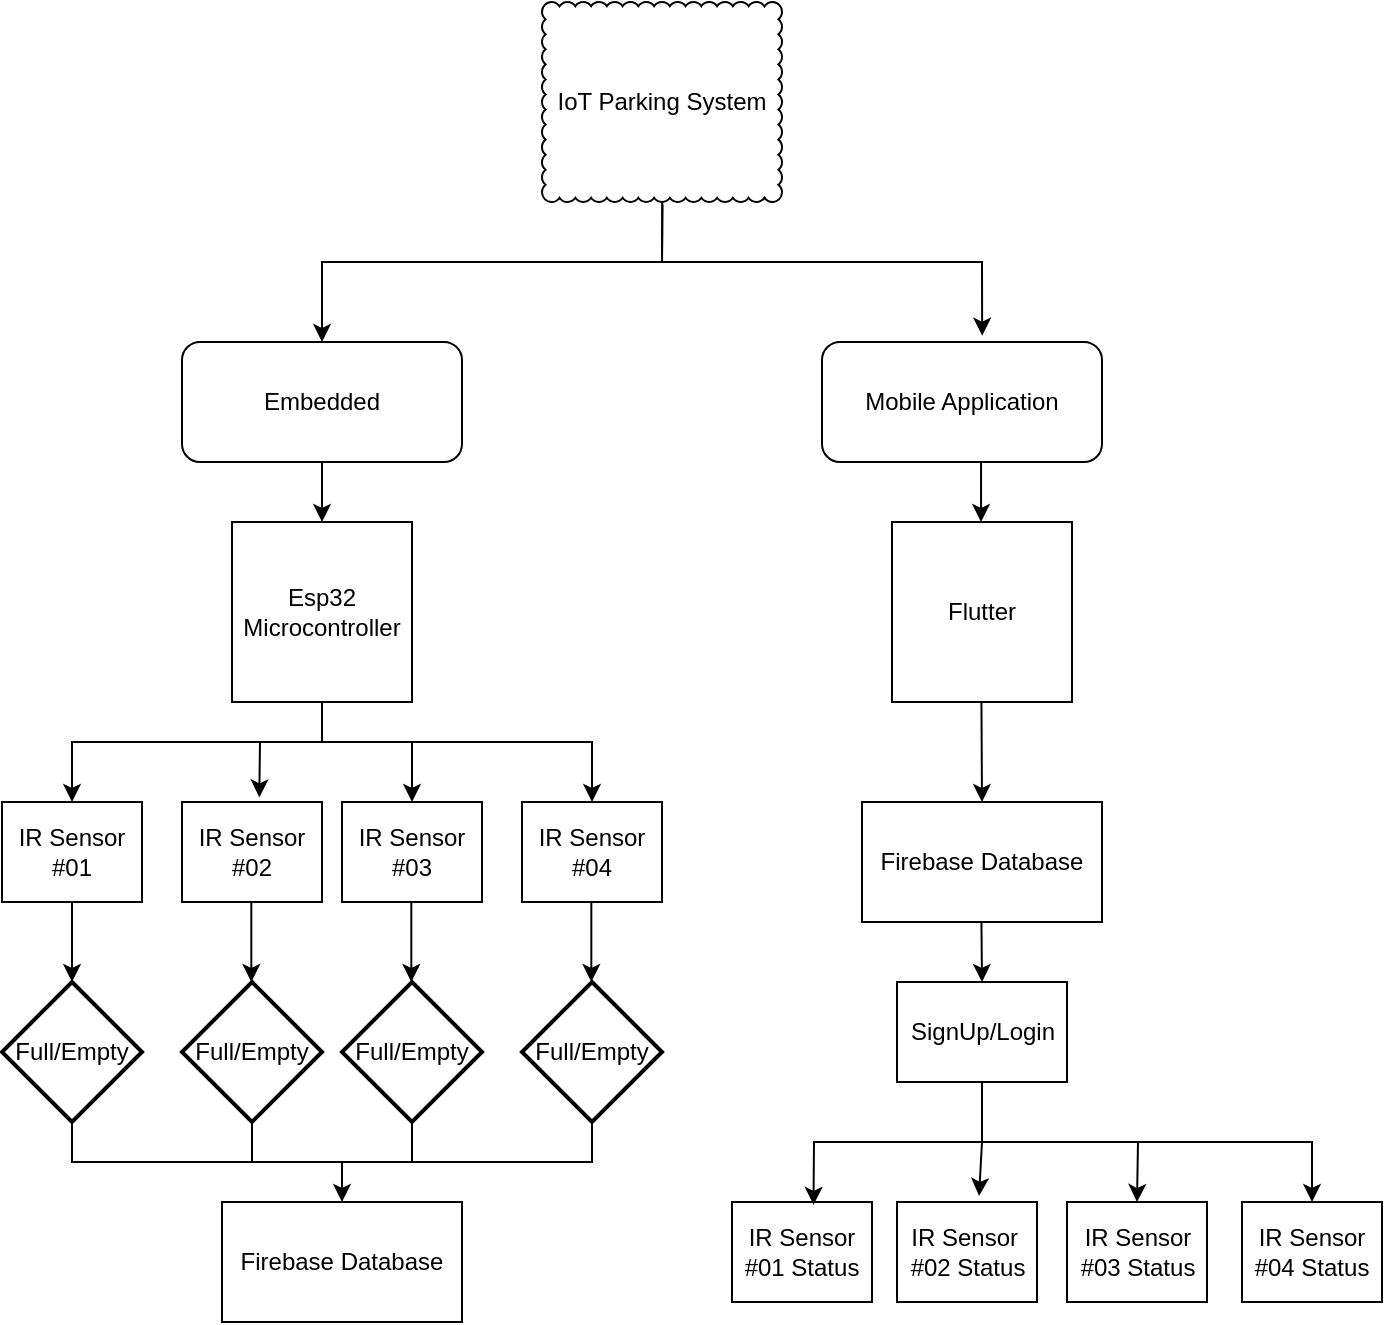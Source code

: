 <mxfile version="20.8.23" type="device"><diagram name="Page-1" id="OdhXuQg_0V4_k_YCry3O"><mxGraphModel dx="796" dy="446" grid="1" gridSize="10" guides="1" tooltips="1" connect="1" arrows="1" fold="1" page="1" pageScale="1" pageWidth="850" pageHeight="1100" math="0" shadow="0"><root><mxCell id="0"/><mxCell id="1" parent="0"/><mxCell id="RBqbQ2PzQJoSdb2UDarm-1" value="Embedded" style="rounded=1;whiteSpace=wrap;html=1;" vertex="1" parent="1"><mxGeometry x="160" y="240" width="140" height="60" as="geometry"/></mxCell><mxCell id="RBqbQ2PzQJoSdb2UDarm-7" value="IoT Parking System" style="whiteSpace=wrap;html=1;shape=mxgraph.basic.cloud_rect" vertex="1" parent="1"><mxGeometry x="340" y="70" width="120" height="100" as="geometry"/></mxCell><mxCell id="RBqbQ2PzQJoSdb2UDarm-15" value="Esp32 Microcontroller" style="whiteSpace=wrap;html=1;aspect=fixed;" vertex="1" parent="1"><mxGeometry x="185" y="330" width="90" height="90" as="geometry"/></mxCell><mxCell id="RBqbQ2PzQJoSdb2UDarm-22" value="Full/Empty" style="strokeWidth=2;html=1;shape=mxgraph.flowchart.decision;whiteSpace=wrap;" vertex="1" parent="1"><mxGeometry x="70" y="560" width="70" height="70" as="geometry"/></mxCell><mxCell id="RBqbQ2PzQJoSdb2UDarm-34" value="Mobile Application" style="rounded=1;whiteSpace=wrap;html=1;" vertex="1" parent="1"><mxGeometry x="480" y="240" width="140" height="60" as="geometry"/></mxCell><mxCell id="RBqbQ2PzQJoSdb2UDarm-38" value="Full/Empty" style="strokeWidth=2;html=1;shape=mxgraph.flowchart.decision;whiteSpace=wrap;" vertex="1" parent="1"><mxGeometry x="160" y="560" width="70" height="70" as="geometry"/></mxCell><mxCell id="RBqbQ2PzQJoSdb2UDarm-39" value="Full/Empty" style="strokeWidth=2;html=1;shape=mxgraph.flowchart.decision;whiteSpace=wrap;" vertex="1" parent="1"><mxGeometry x="240" y="560" width="70" height="70" as="geometry"/></mxCell><mxCell id="RBqbQ2PzQJoSdb2UDarm-40" value="Full/Empty" style="strokeWidth=2;html=1;shape=mxgraph.flowchart.decision;whiteSpace=wrap;" vertex="1" parent="1"><mxGeometry x="330" y="560" width="70" height="70" as="geometry"/></mxCell><mxCell id="RBqbQ2PzQJoSdb2UDarm-43" value="Flutter" style="whiteSpace=wrap;html=1;aspect=fixed;" vertex="1" parent="1"><mxGeometry x="515" y="330" width="90" height="90" as="geometry"/></mxCell><mxCell id="RBqbQ2PzQJoSdb2UDarm-49" value="Firebase Database" style="rounded=0;whiteSpace=wrap;html=1;" vertex="1" parent="1"><mxGeometry x="180" y="670" width="120" height="60" as="geometry"/></mxCell><mxCell id="RBqbQ2PzQJoSdb2UDarm-50" value="IR Sensor #01" style="rounded=0;whiteSpace=wrap;html=1;" vertex="1" parent="1"><mxGeometry x="70" y="470" width="70" height="50" as="geometry"/></mxCell><mxCell id="RBqbQ2PzQJoSdb2UDarm-52" value="IR Sensor #02" style="rounded=0;whiteSpace=wrap;html=1;" vertex="1" parent="1"><mxGeometry x="160" y="470" width="70" height="50" as="geometry"/></mxCell><mxCell id="RBqbQ2PzQJoSdb2UDarm-53" value="IR Sensor #03" style="rounded=0;whiteSpace=wrap;html=1;" vertex="1" parent="1"><mxGeometry x="240" y="470" width="70" height="50" as="geometry"/></mxCell><mxCell id="RBqbQ2PzQJoSdb2UDarm-54" value="IR Sensor #04" style="rounded=0;whiteSpace=wrap;html=1;" vertex="1" parent="1"><mxGeometry x="330" y="470" width="70" height="50" as="geometry"/></mxCell><mxCell id="RBqbQ2PzQJoSdb2UDarm-56" value="SignUp/Login" style="rounded=0;whiteSpace=wrap;html=1;" vertex="1" parent="1"><mxGeometry x="517.5" y="560" width="85" height="50" as="geometry"/></mxCell><mxCell id="RBqbQ2PzQJoSdb2UDarm-58" value="Firebase Database" style="rounded=0;whiteSpace=wrap;html=1;" vertex="1" parent="1"><mxGeometry x="500" y="470" width="120" height="60" as="geometry"/></mxCell><mxCell id="RBqbQ2PzQJoSdb2UDarm-60" value="IR Sensor #01 Status" style="rounded=0;whiteSpace=wrap;html=1;" vertex="1" parent="1"><mxGeometry x="435" y="670" width="70" height="50" as="geometry"/></mxCell><mxCell id="RBqbQ2PzQJoSdb2UDarm-61" value="IR Sensor&amp;nbsp; #02 Status" style="rounded=0;whiteSpace=wrap;html=1;" vertex="1" parent="1"><mxGeometry x="517.5" y="670" width="70" height="50" as="geometry"/></mxCell><mxCell id="RBqbQ2PzQJoSdb2UDarm-62" value="IR Sensor #03 Status" style="rounded=0;whiteSpace=wrap;html=1;" vertex="1" parent="1"><mxGeometry x="602.5" y="670" width="70" height="50" as="geometry"/></mxCell><mxCell id="RBqbQ2PzQJoSdb2UDarm-63" value="IR Sensor #04 Status" style="rounded=0;whiteSpace=wrap;html=1;" vertex="1" parent="1"><mxGeometry x="690" y="670" width="70" height="50" as="geometry"/></mxCell><mxCell id="RBqbQ2PzQJoSdb2UDarm-71" value="" style="endArrow=classic;html=1;rounded=0;entryX=0.5;entryY=0;entryDx=0;entryDy=0;exitX=0.502;exitY=1.012;exitDx=0;exitDy=0;exitPerimeter=0;" edge="1" parent="1" source="RBqbQ2PzQJoSdb2UDarm-7" target="RBqbQ2PzQJoSdb2UDarm-1"><mxGeometry width="50" height="50" relative="1" as="geometry"><mxPoint x="400" y="180" as="sourcePoint"/><mxPoint x="340" y="250" as="targetPoint"/><Array as="points"><mxPoint x="400" y="200"/><mxPoint x="300" y="200"/><mxPoint x="230" y="200"/></Array></mxGeometry></mxCell><mxCell id="RBqbQ2PzQJoSdb2UDarm-72" value="" style="endArrow=classic;html=1;rounded=0;entryX=0.572;entryY=-0.053;entryDx=0;entryDy=0;exitX=0.501;exitY=0.995;exitDx=0;exitDy=0;exitPerimeter=0;entryPerimeter=0;" edge="1" parent="1" source="RBqbQ2PzQJoSdb2UDarm-7" target="RBqbQ2PzQJoSdb2UDarm-34"><mxGeometry width="50" height="50" relative="1" as="geometry"><mxPoint x="410" y="181" as="sourcePoint"/><mxPoint x="240" y="250" as="targetPoint"/><Array as="points"><mxPoint x="400" y="200"/><mxPoint x="560" y="200"/></Array></mxGeometry></mxCell><mxCell id="RBqbQ2PzQJoSdb2UDarm-73" value="" style="endArrow=classic;html=1;rounded=0;exitX=0.5;exitY=1;exitDx=0;exitDy=0;entryX=0.5;entryY=0;entryDx=0;entryDy=0;" edge="1" parent="1" source="RBqbQ2PzQJoSdb2UDarm-1" target="RBqbQ2PzQJoSdb2UDarm-15"><mxGeometry width="50" height="50" relative="1" as="geometry"><mxPoint x="330" y="340" as="sourcePoint"/><mxPoint x="380" y="290" as="targetPoint"/></mxGeometry></mxCell><mxCell id="RBqbQ2PzQJoSdb2UDarm-76" value="" style="endArrow=classic;html=1;rounded=0;exitX=0.5;exitY=1;exitDx=0;exitDy=0;entryX=0.5;entryY=0;entryDx=0;entryDy=0;" edge="1" parent="1"><mxGeometry width="50" height="50" relative="1" as="geometry"><mxPoint x="559.52" y="300" as="sourcePoint"/><mxPoint x="559.52" y="330" as="targetPoint"/></mxGeometry></mxCell><mxCell id="RBqbQ2PzQJoSdb2UDarm-77" value="" style="endArrow=classic;html=1;rounded=0;entryX=0.5;entryY=0;entryDx=0;entryDy=0;exitX=0.5;exitY=1;exitDx=0;exitDy=0;" edge="1" parent="1" source="RBqbQ2PzQJoSdb2UDarm-15" target="RBqbQ2PzQJoSdb2UDarm-50"><mxGeometry width="50" height="50" relative="1" as="geometry"><mxPoint x="220" y="500" as="sourcePoint"/><mxPoint x="270" y="450" as="targetPoint"/><Array as="points"><mxPoint x="230" y="440"/><mxPoint x="105" y="440"/></Array></mxGeometry></mxCell><mxCell id="RBqbQ2PzQJoSdb2UDarm-78" value="" style="endArrow=classic;html=1;rounded=0;entryX=0.5;entryY=0;entryDx=0;entryDy=0;exitX=0.5;exitY=1;exitDx=0;exitDy=0;" edge="1" parent="1" source="RBqbQ2PzQJoSdb2UDarm-15" target="RBqbQ2PzQJoSdb2UDarm-54"><mxGeometry width="50" height="50" relative="1" as="geometry"><mxPoint x="240" y="430" as="sourcePoint"/><mxPoint x="115" y="480" as="targetPoint"/><Array as="points"><mxPoint x="230" y="440"/><mxPoint x="365" y="440"/></Array></mxGeometry></mxCell><mxCell id="RBqbQ2PzQJoSdb2UDarm-79" value="" style="endArrow=classic;html=1;rounded=0;entryX=0.552;entryY=-0.046;entryDx=0;entryDy=0;entryPerimeter=0;" edge="1" parent="1" target="RBqbQ2PzQJoSdb2UDarm-52"><mxGeometry width="50" height="50" relative="1" as="geometry"><mxPoint x="230" y="440" as="sourcePoint"/><mxPoint x="270" y="450" as="targetPoint"/><Array as="points"><mxPoint x="199" y="440"/></Array></mxGeometry></mxCell><mxCell id="RBqbQ2PzQJoSdb2UDarm-80" value="" style="endArrow=classic;html=1;rounded=0;entryX=0.5;entryY=0;entryDx=0;entryDy=0;" edge="1" parent="1" target="RBqbQ2PzQJoSdb2UDarm-53"><mxGeometry width="50" height="50" relative="1" as="geometry"><mxPoint x="230" y="440" as="sourcePoint"/><mxPoint x="209" y="478" as="targetPoint"/><Array as="points"><mxPoint x="275" y="440"/></Array></mxGeometry></mxCell><mxCell id="RBqbQ2PzQJoSdb2UDarm-82" value="" style="endArrow=classic;html=1;rounded=0;entryX=0.5;entryY=0;entryDx=0;entryDy=0;entryPerimeter=0;exitX=0.5;exitY=1;exitDx=0;exitDy=0;" edge="1" parent="1" source="RBqbQ2PzQJoSdb2UDarm-50" target="RBqbQ2PzQJoSdb2UDarm-22"><mxGeometry width="50" height="50" relative="1" as="geometry"><mxPoint x="90" y="620" as="sourcePoint"/><mxPoint x="140" y="570" as="targetPoint"/></mxGeometry></mxCell><mxCell id="RBqbQ2PzQJoSdb2UDarm-83" value="" style="endArrow=classic;html=1;rounded=0;entryX=0.5;entryY=0;entryDx=0;entryDy=0;entryPerimeter=0;exitX=0.5;exitY=1;exitDx=0;exitDy=0;" edge="1" parent="1"><mxGeometry width="50" height="50" relative="1" as="geometry"><mxPoint x="194.66" y="520" as="sourcePoint"/><mxPoint x="194.66" y="560" as="targetPoint"/></mxGeometry></mxCell><mxCell id="RBqbQ2PzQJoSdb2UDarm-84" value="" style="endArrow=classic;html=1;rounded=0;entryX=0.5;entryY=0;entryDx=0;entryDy=0;entryPerimeter=0;exitX=0.5;exitY=1;exitDx=0;exitDy=0;" edge="1" parent="1"><mxGeometry width="50" height="50" relative="1" as="geometry"><mxPoint x="274.66" y="520" as="sourcePoint"/><mxPoint x="274.66" y="560" as="targetPoint"/></mxGeometry></mxCell><mxCell id="RBqbQ2PzQJoSdb2UDarm-85" value="" style="endArrow=classic;html=1;rounded=0;entryX=0.5;entryY=0;entryDx=0;entryDy=0;entryPerimeter=0;exitX=0.5;exitY=1;exitDx=0;exitDy=0;" edge="1" parent="1"><mxGeometry width="50" height="50" relative="1" as="geometry"><mxPoint x="364.66" y="520" as="sourcePoint"/><mxPoint x="364.66" y="560" as="targetPoint"/></mxGeometry></mxCell><mxCell id="RBqbQ2PzQJoSdb2UDarm-86" value="" style="endArrow=classic;html=1;rounded=0;entryX=0.5;entryY=0;entryDx=0;entryDy=0;exitX=0.5;exitY=1;exitDx=0;exitDy=0;exitPerimeter=0;" edge="1" parent="1" source="RBqbQ2PzQJoSdb2UDarm-22" target="RBqbQ2PzQJoSdb2UDarm-49"><mxGeometry width="50" height="50" relative="1" as="geometry"><mxPoint x="155" y="660" as="sourcePoint"/><mxPoint x="30" y="710" as="targetPoint"/><Array as="points"><mxPoint x="105" y="650"/><mxPoint x="240" y="650"/></Array></mxGeometry></mxCell><mxCell id="RBqbQ2PzQJoSdb2UDarm-88" value="" style="endArrow=none;html=1;rounded=0;entryX=0.5;entryY=1;entryDx=0;entryDy=0;entryPerimeter=0;" edge="1" parent="1" target="RBqbQ2PzQJoSdb2UDarm-38"><mxGeometry width="50" height="50" relative="1" as="geometry"><mxPoint x="195" y="650" as="sourcePoint"/><mxPoint x="280" y="630" as="targetPoint"/></mxGeometry></mxCell><mxCell id="RBqbQ2PzQJoSdb2UDarm-89" value="" style="endArrow=none;html=1;rounded=0;entryX=0.5;entryY=1;entryDx=0;entryDy=0;entryPerimeter=0;" edge="1" parent="1"><mxGeometry width="50" height="50" relative="1" as="geometry"><mxPoint x="240" y="650" as="sourcePoint"/><mxPoint x="275" y="630" as="targetPoint"/><Array as="points"><mxPoint x="275" y="650"/></Array></mxGeometry></mxCell><mxCell id="RBqbQ2PzQJoSdb2UDarm-90" value="" style="endArrow=none;html=1;rounded=0;entryX=0.5;entryY=1;entryDx=0;entryDy=0;entryPerimeter=0;" edge="1" parent="1" target="RBqbQ2PzQJoSdb2UDarm-40"><mxGeometry width="50" height="50" relative="1" as="geometry"><mxPoint x="280" y="650" as="sourcePoint"/><mxPoint x="285" y="640" as="targetPoint"/><Array as="points"><mxPoint x="270" y="650"/><mxPoint x="365" y="650"/></Array></mxGeometry></mxCell><mxCell id="RBqbQ2PzQJoSdb2UDarm-91" value="" style="endArrow=classic;html=1;rounded=0;exitX=0.5;exitY=1;exitDx=0;exitDy=0;entryX=0.5;entryY=0;entryDx=0;entryDy=0;" edge="1" parent="1" target="RBqbQ2PzQJoSdb2UDarm-58"><mxGeometry width="50" height="50" relative="1" as="geometry"><mxPoint x="559.72" y="420" as="sourcePoint"/><mxPoint x="559.72" y="450" as="targetPoint"/></mxGeometry></mxCell><mxCell id="RBqbQ2PzQJoSdb2UDarm-92" value="" style="endArrow=classic;html=1;rounded=0;exitX=0.5;exitY=1;exitDx=0;exitDy=0;" edge="1" parent="1"><mxGeometry width="50" height="50" relative="1" as="geometry"><mxPoint x="559.72" y="530" as="sourcePoint"/><mxPoint x="560" y="560" as="targetPoint"/></mxGeometry></mxCell><mxCell id="RBqbQ2PzQJoSdb2UDarm-94" value="" style="endArrow=classic;html=1;rounded=0;entryX=0.582;entryY=0.029;entryDx=0;entryDy=0;entryPerimeter=0;exitX=0.5;exitY=1;exitDx=0;exitDy=0;" edge="1" parent="1" source="RBqbQ2PzQJoSdb2UDarm-56" target="RBqbQ2PzQJoSdb2UDarm-60"><mxGeometry width="50" height="50" relative="1" as="geometry"><mxPoint x="480" y="680" as="sourcePoint"/><mxPoint x="530" y="630" as="targetPoint"/><Array as="points"><mxPoint x="560" y="640"/><mxPoint x="476" y="640"/></Array></mxGeometry></mxCell><mxCell id="RBqbQ2PzQJoSdb2UDarm-95" value="" style="endArrow=classic;html=1;rounded=0;entryX=0.5;entryY=0;entryDx=0;entryDy=0;" edge="1" parent="1" target="RBqbQ2PzQJoSdb2UDarm-63"><mxGeometry width="50" height="50" relative="1" as="geometry"><mxPoint x="560" y="610" as="sourcePoint"/><mxPoint x="486" y="681" as="targetPoint"/><Array as="points"><mxPoint x="560" y="640"/><mxPoint x="640" y="640"/><mxPoint x="725" y="640"/></Array></mxGeometry></mxCell><mxCell id="RBqbQ2PzQJoSdb2UDarm-98" value="" style="endArrow=classic;html=1;rounded=0;entryX=0.586;entryY=-0.061;entryDx=0;entryDy=0;entryPerimeter=0;" edge="1" parent="1" target="RBqbQ2PzQJoSdb2UDarm-61"><mxGeometry width="50" height="50" relative="1" as="geometry"><mxPoint x="560" y="640" as="sourcePoint"/><mxPoint x="590" y="650" as="targetPoint"/></mxGeometry></mxCell><mxCell id="RBqbQ2PzQJoSdb2UDarm-99" value="" style="endArrow=classic;html=1;rounded=0;entryX=0.5;entryY=0;entryDx=0;entryDy=0;" edge="1" parent="1" target="RBqbQ2PzQJoSdb2UDarm-62"><mxGeometry width="50" height="50" relative="1" as="geometry"><mxPoint x="560" y="640" as="sourcePoint"/><mxPoint x="569" y="677" as="targetPoint"/><Array as="points"><mxPoint x="638" y="640"/></Array></mxGeometry></mxCell></root></mxGraphModel></diagram></mxfile>